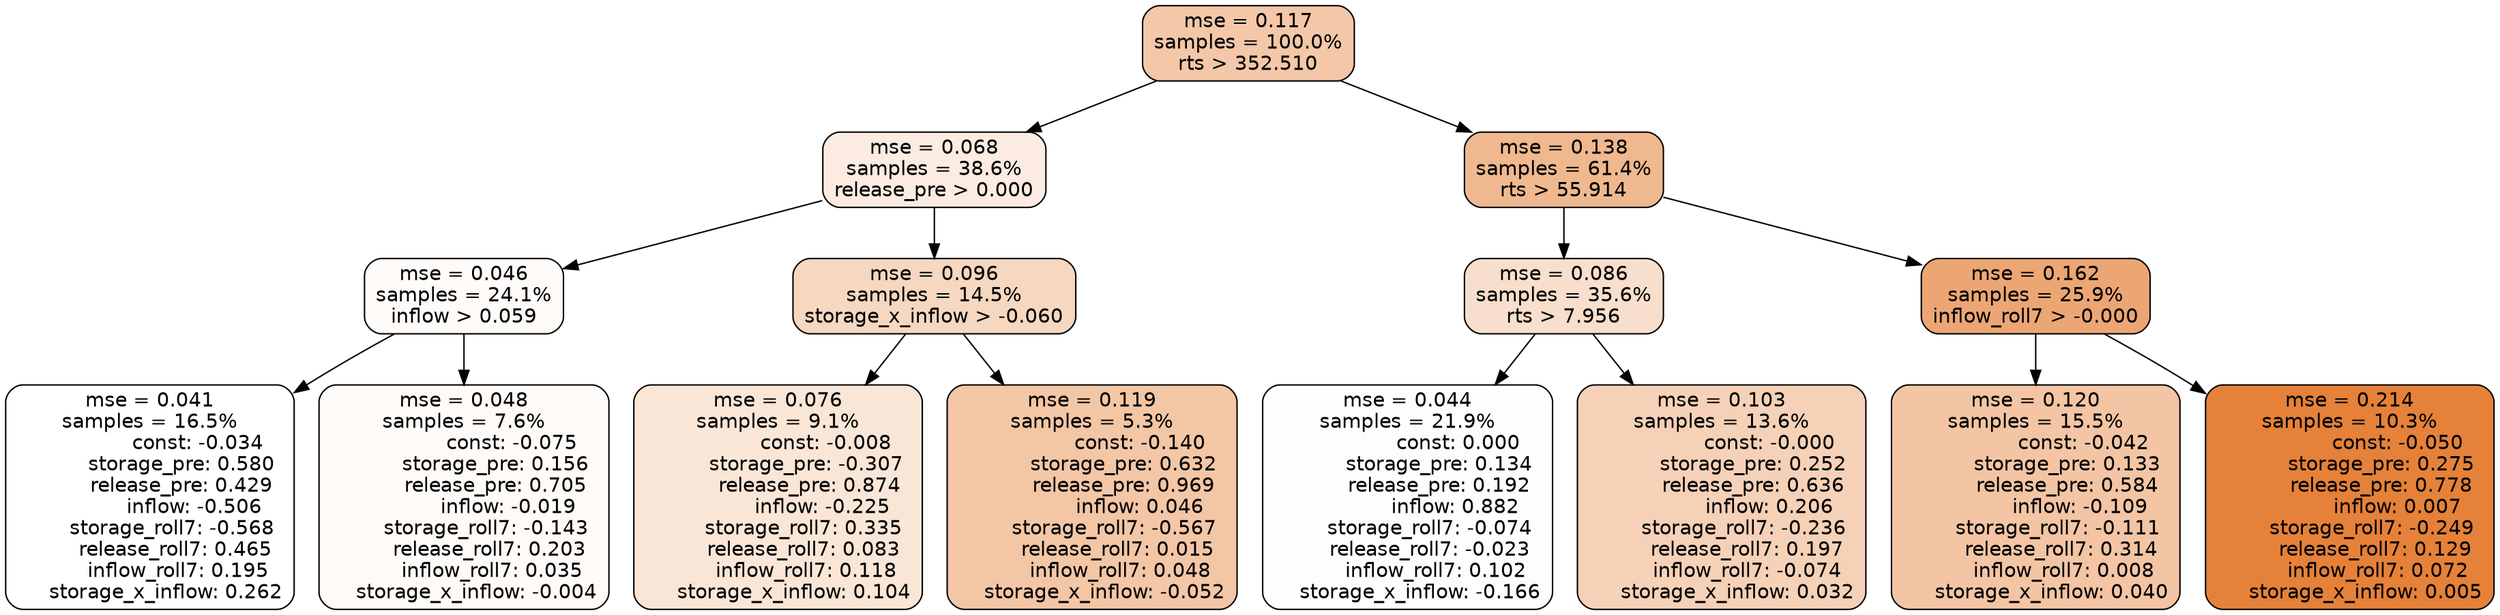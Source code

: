 digraph tree {
node [shape=rectangle, style="filled, rounded", color="black", fontname=helvetica] ;
edge [fontname=helvetica] ;
	"0" [label="mse = 0.117
samples = 100.0%
rts > 352.510", fillcolor="#f3c7a8"]
	"8" [label="mse = 0.068
samples = 38.6%
release_pre > 0.000", fillcolor="#fbebe0"]
	"1" [label="mse = 0.138
samples = 61.4%
rts > 55.914", fillcolor="#f0b88f"]
	"9" [label="mse = 0.046
samples = 24.1%
inflow > 0.059", fillcolor="#fefbf9"]
	"12" [label="mse = 0.096
samples = 14.5%
storage_x_inflow > -0.060", fillcolor="#f6d7c0"]
	"2" [label="mse = 0.086
samples = 35.6%
rts > 7.956", fillcolor="#f8decc"]
	"5" [label="mse = 0.162
samples = 25.9%
inflow_roll7 > -0.000", fillcolor="#eca674"]
	"10" [label="mse = 0.041
samples = 16.5%
               const: -0.034
          storage_pre: 0.580
          release_pre: 0.429
              inflow: -0.506
       storage_roll7: -0.568
        release_roll7: 0.465
         inflow_roll7: 0.195
     storage_x_inflow: 0.262", fillcolor="#ffffff"]
	"11" [label="mse = 0.048
samples = 7.6%
               const: -0.075
          storage_pre: 0.156
          release_pre: 0.705
              inflow: -0.019
       storage_roll7: -0.143
        release_roll7: 0.203
         inflow_roll7: 0.035
    storage_x_inflow: -0.004", fillcolor="#fefaf7"]
	"13" [label="mse = 0.076
samples = 9.1%
               const: -0.008
         storage_pre: -0.307
          release_pre: 0.874
              inflow: -0.225
        storage_roll7: 0.335
        release_roll7: 0.083
         inflow_roll7: 0.118
     storage_x_inflow: 0.104", fillcolor="#f9e6d7"]
	"14" [label="mse = 0.119
samples = 5.3%
               const: -0.140
          storage_pre: 0.632
          release_pre: 0.969
               inflow: 0.046
       storage_roll7: -0.567
        release_roll7: 0.015
         inflow_roll7: 0.048
    storage_x_inflow: -0.052", fillcolor="#f3c6a6"]
	"3" [label="mse = 0.044
samples = 21.9%
                const: 0.000
          storage_pre: 0.134
          release_pre: 0.192
               inflow: 0.882
       storage_roll7: -0.074
       release_roll7: -0.023
         inflow_roll7: 0.102
    storage_x_inflow: -0.166", fillcolor="#fefdfc"]
	"4" [label="mse = 0.103
samples = 13.6%
               const: -0.000
          storage_pre: 0.252
          release_pre: 0.636
               inflow: 0.206
       storage_roll7: -0.236
        release_roll7: 0.197
        inflow_roll7: -0.074
     storage_x_inflow: 0.032", fillcolor="#f5d1b8"]
	"6" [label="mse = 0.120
samples = 15.5%
               const: -0.042
          storage_pre: 0.133
          release_pre: 0.584
              inflow: -0.109
       storage_roll7: -0.111
        release_roll7: 0.314
         inflow_roll7: 0.008
     storage_x_inflow: 0.040", fillcolor="#f3c5a4"]
	"7" [label="mse = 0.214
samples = 10.3%
               const: -0.050
          storage_pre: 0.275
          release_pre: 0.778
               inflow: 0.007
       storage_roll7: -0.249
        release_roll7: 0.129
         inflow_roll7: 0.072
     storage_x_inflow: 0.005", fillcolor="#e58139"]

	"0" -> "1"
	"0" -> "8"
	"8" -> "9"
	"8" -> "12"
	"1" -> "2"
	"1" -> "5"
	"9" -> "10"
	"9" -> "11"
	"12" -> "13"
	"12" -> "14"
	"2" -> "3"
	"2" -> "4"
	"5" -> "6"
	"5" -> "7"
}